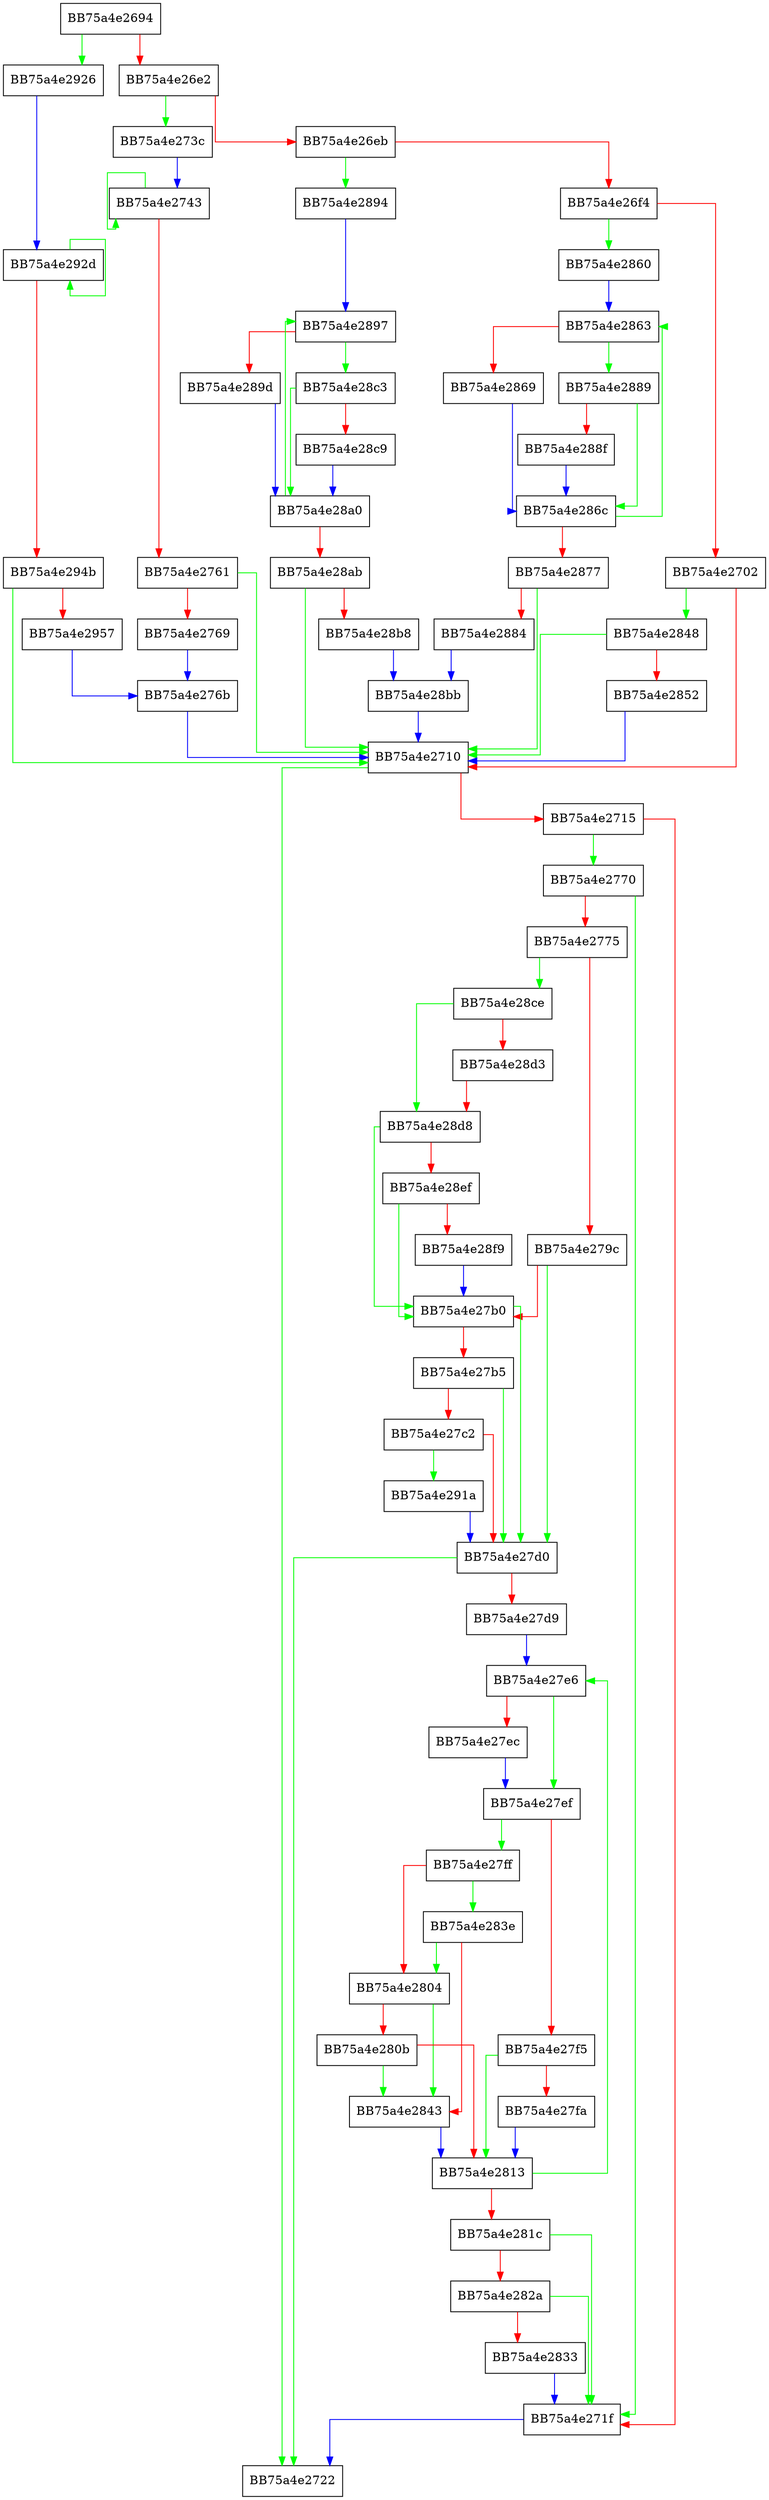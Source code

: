 digraph findUnicodeBOM {
  node [shape="box"];
  graph [splines=ortho];
  BB75a4e2694 -> BB75a4e2926 [color="green"];
  BB75a4e2694 -> BB75a4e26e2 [color="red"];
  BB75a4e26e2 -> BB75a4e273c [color="green"];
  BB75a4e26e2 -> BB75a4e26eb [color="red"];
  BB75a4e26eb -> BB75a4e2894 [color="green"];
  BB75a4e26eb -> BB75a4e26f4 [color="red"];
  BB75a4e26f4 -> BB75a4e2860 [color="green"];
  BB75a4e26f4 -> BB75a4e2702 [color="red"];
  BB75a4e2702 -> BB75a4e2848 [color="green"];
  BB75a4e2702 -> BB75a4e2710 [color="red"];
  BB75a4e2710 -> BB75a4e2722 [color="green"];
  BB75a4e2710 -> BB75a4e2715 [color="red"];
  BB75a4e2715 -> BB75a4e2770 [color="green"];
  BB75a4e2715 -> BB75a4e271f [color="red"];
  BB75a4e271f -> BB75a4e2722 [color="blue"];
  BB75a4e273c -> BB75a4e2743 [color="blue"];
  BB75a4e2743 -> BB75a4e2743 [color="green"];
  BB75a4e2743 -> BB75a4e2761 [color="red"];
  BB75a4e2761 -> BB75a4e2710 [color="green"];
  BB75a4e2761 -> BB75a4e2769 [color="red"];
  BB75a4e2769 -> BB75a4e276b [color="blue"];
  BB75a4e276b -> BB75a4e2710 [color="blue"];
  BB75a4e2770 -> BB75a4e271f [color="green"];
  BB75a4e2770 -> BB75a4e2775 [color="red"];
  BB75a4e2775 -> BB75a4e28ce [color="green"];
  BB75a4e2775 -> BB75a4e279c [color="red"];
  BB75a4e279c -> BB75a4e27d0 [color="green"];
  BB75a4e279c -> BB75a4e27b0 [color="red"];
  BB75a4e27b0 -> BB75a4e27d0 [color="green"];
  BB75a4e27b0 -> BB75a4e27b5 [color="red"];
  BB75a4e27b5 -> BB75a4e27d0 [color="green"];
  BB75a4e27b5 -> BB75a4e27c2 [color="red"];
  BB75a4e27c2 -> BB75a4e291a [color="green"];
  BB75a4e27c2 -> BB75a4e27d0 [color="red"];
  BB75a4e27d0 -> BB75a4e2722 [color="green"];
  BB75a4e27d0 -> BB75a4e27d9 [color="red"];
  BB75a4e27d9 -> BB75a4e27e6 [color="blue"];
  BB75a4e27e6 -> BB75a4e27ef [color="green"];
  BB75a4e27e6 -> BB75a4e27ec [color="red"];
  BB75a4e27ec -> BB75a4e27ef [color="blue"];
  BB75a4e27ef -> BB75a4e27ff [color="green"];
  BB75a4e27ef -> BB75a4e27f5 [color="red"];
  BB75a4e27f5 -> BB75a4e2813 [color="green"];
  BB75a4e27f5 -> BB75a4e27fa [color="red"];
  BB75a4e27fa -> BB75a4e2813 [color="blue"];
  BB75a4e27ff -> BB75a4e283e [color="green"];
  BB75a4e27ff -> BB75a4e2804 [color="red"];
  BB75a4e2804 -> BB75a4e2843 [color="green"];
  BB75a4e2804 -> BB75a4e280b [color="red"];
  BB75a4e280b -> BB75a4e2843 [color="green"];
  BB75a4e280b -> BB75a4e2813 [color="red"];
  BB75a4e2813 -> BB75a4e27e6 [color="green"];
  BB75a4e2813 -> BB75a4e281c [color="red"];
  BB75a4e281c -> BB75a4e271f [color="green"];
  BB75a4e281c -> BB75a4e282a [color="red"];
  BB75a4e282a -> BB75a4e271f [color="green"];
  BB75a4e282a -> BB75a4e2833 [color="red"];
  BB75a4e2833 -> BB75a4e271f [color="blue"];
  BB75a4e283e -> BB75a4e2804 [color="green"];
  BB75a4e283e -> BB75a4e2843 [color="red"];
  BB75a4e2843 -> BB75a4e2813 [color="blue"];
  BB75a4e2848 -> BB75a4e2710 [color="green"];
  BB75a4e2848 -> BB75a4e2852 [color="red"];
  BB75a4e2852 -> BB75a4e2710 [color="blue"];
  BB75a4e2860 -> BB75a4e2863 [color="blue"];
  BB75a4e2863 -> BB75a4e2889 [color="green"];
  BB75a4e2863 -> BB75a4e2869 [color="red"];
  BB75a4e2869 -> BB75a4e286c [color="blue"];
  BB75a4e286c -> BB75a4e2863 [color="green"];
  BB75a4e286c -> BB75a4e2877 [color="red"];
  BB75a4e2877 -> BB75a4e2710 [color="green"];
  BB75a4e2877 -> BB75a4e2884 [color="red"];
  BB75a4e2884 -> BB75a4e28bb [color="blue"];
  BB75a4e2889 -> BB75a4e286c [color="green"];
  BB75a4e2889 -> BB75a4e288f [color="red"];
  BB75a4e288f -> BB75a4e286c [color="blue"];
  BB75a4e2894 -> BB75a4e2897 [color="blue"];
  BB75a4e2897 -> BB75a4e28c3 [color="green"];
  BB75a4e2897 -> BB75a4e289d [color="red"];
  BB75a4e289d -> BB75a4e28a0 [color="blue"];
  BB75a4e28a0 -> BB75a4e2897 [color="green"];
  BB75a4e28a0 -> BB75a4e28ab [color="red"];
  BB75a4e28ab -> BB75a4e2710 [color="green"];
  BB75a4e28ab -> BB75a4e28b8 [color="red"];
  BB75a4e28b8 -> BB75a4e28bb [color="blue"];
  BB75a4e28bb -> BB75a4e2710 [color="blue"];
  BB75a4e28c3 -> BB75a4e28a0 [color="green"];
  BB75a4e28c3 -> BB75a4e28c9 [color="red"];
  BB75a4e28c9 -> BB75a4e28a0 [color="blue"];
  BB75a4e28ce -> BB75a4e28d8 [color="green"];
  BB75a4e28ce -> BB75a4e28d3 [color="red"];
  BB75a4e28d3 -> BB75a4e28d8 [color="red"];
  BB75a4e28d8 -> BB75a4e27b0 [color="green"];
  BB75a4e28d8 -> BB75a4e28ef [color="red"];
  BB75a4e28ef -> BB75a4e27b0 [color="green"];
  BB75a4e28ef -> BB75a4e28f9 [color="red"];
  BB75a4e28f9 -> BB75a4e27b0 [color="blue"];
  BB75a4e291a -> BB75a4e27d0 [color="blue"];
  BB75a4e2926 -> BB75a4e292d [color="blue"];
  BB75a4e292d -> BB75a4e292d [color="green"];
  BB75a4e292d -> BB75a4e294b [color="red"];
  BB75a4e294b -> BB75a4e2710 [color="green"];
  BB75a4e294b -> BB75a4e2957 [color="red"];
  BB75a4e2957 -> BB75a4e276b [color="blue"];
}